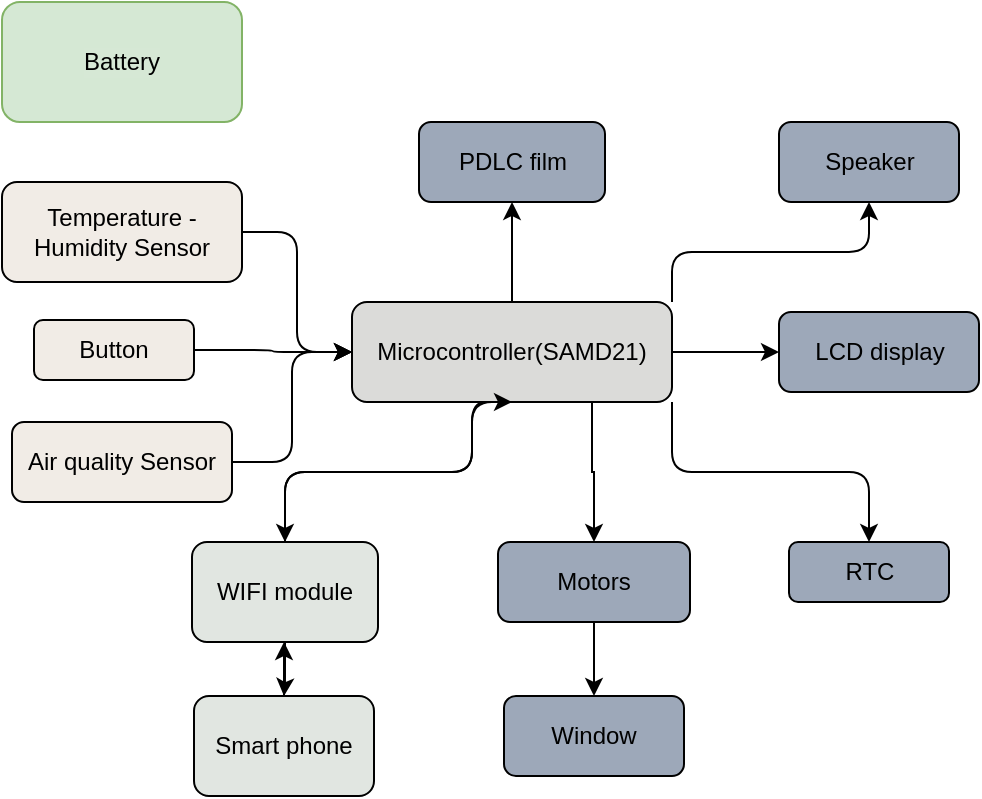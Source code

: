 <mxfile version="26.0.8">
  <diagram name="Page-1" id="Tml-ByK4S6_2VsTb17KJ">
    <mxGraphModel dx="1019" dy="608" grid="1" gridSize="10" guides="1" tooltips="1" connect="1" arrows="1" fold="1" page="1" pageScale="1" pageWidth="827" pageHeight="1169" math="0" shadow="0">
      <root>
        <mxCell id="0" />
        <mxCell id="1" parent="0" />
        <mxCell id="5Iwn6y3cYDH7FqU4yCxh-1" style="edgeStyle=orthogonalEdgeStyle;rounded=1;orthogonalLoop=1;jettySize=auto;html=1;exitX=1;exitY=0.5;exitDx=0;exitDy=0;entryX=0;entryY=0.5;entryDx=0;entryDy=0;fontFamily=Helvetica;fontSize=12;fontColor=default;strokeColor=default;align=center;verticalAlign=middle;labelBackgroundColor=default;endArrow=classic;fillColor=default;" edge="1" parent="1" source="5Iwn6y3cYDH7FqU4yCxh-7" target="5Iwn6y3cYDH7FqU4yCxh-17">
          <mxGeometry relative="1" as="geometry" />
        </mxCell>
        <mxCell id="5Iwn6y3cYDH7FqU4yCxh-2" style="edgeStyle=orthogonalEdgeStyle;rounded=1;orthogonalLoop=1;jettySize=auto;html=1;exitX=1;exitY=1;exitDx=0;exitDy=0;entryX=0.5;entryY=0;entryDx=0;entryDy=0;fontFamily=Helvetica;fontSize=12;fontColor=default;strokeColor=default;align=center;verticalAlign=middle;labelBackgroundColor=default;endArrow=classic;fillColor=default;" edge="1" parent="1" source="5Iwn6y3cYDH7FqU4yCxh-7" target="5Iwn6y3cYDH7FqU4yCxh-15">
          <mxGeometry relative="1" as="geometry" />
        </mxCell>
        <mxCell id="5Iwn6y3cYDH7FqU4yCxh-3" style="edgeStyle=orthogonalEdgeStyle;rounded=1;orthogonalLoop=1;jettySize=auto;html=1;exitX=1;exitY=0;exitDx=0;exitDy=0;fontFamily=Helvetica;fontSize=12;fontColor=default;strokeColor=default;align=center;verticalAlign=middle;labelBackgroundColor=default;endArrow=classic;fillColor=default;" edge="1" parent="1" source="5Iwn6y3cYDH7FqU4yCxh-7" target="5Iwn6y3cYDH7FqU4yCxh-16">
          <mxGeometry relative="1" as="geometry" />
        </mxCell>
        <mxCell id="5Iwn6y3cYDH7FqU4yCxh-4" style="edgeStyle=orthogonalEdgeStyle;rounded=1;orthogonalLoop=1;jettySize=auto;html=1;exitX=0.5;exitY=1;exitDx=0;exitDy=0;entryX=0.5;entryY=0;entryDx=0;entryDy=0;fontFamily=Helvetica;fontSize=12;fontColor=default;strokeColor=default;align=center;verticalAlign=middle;labelBackgroundColor=default;endArrow=classic;fillColor=default;" edge="1" parent="1" source="5Iwn6y3cYDH7FqU4yCxh-7" target="5Iwn6y3cYDH7FqU4yCxh-21">
          <mxGeometry relative="1" as="geometry">
            <Array as="points">
              <mxPoint x="280" y="320" />
              <mxPoint x="280" y="355" />
              <mxPoint x="187" y="355" />
            </Array>
          </mxGeometry>
        </mxCell>
        <mxCell id="5Iwn6y3cYDH7FqU4yCxh-5" style="edgeStyle=orthogonalEdgeStyle;rounded=0;orthogonalLoop=1;jettySize=auto;html=1;exitX=0.5;exitY=0;exitDx=0;exitDy=0;fontFamily=Helvetica;fontSize=12;fontColor=default;" edge="1" parent="1" source="5Iwn6y3cYDH7FqU4yCxh-7" target="5Iwn6y3cYDH7FqU4yCxh-18">
          <mxGeometry relative="1" as="geometry" />
        </mxCell>
        <mxCell id="5Iwn6y3cYDH7FqU4yCxh-6" style="edgeStyle=orthogonalEdgeStyle;rounded=0;orthogonalLoop=1;jettySize=auto;html=1;exitX=0.75;exitY=1;exitDx=0;exitDy=0;fontFamily=Helvetica;fontSize=12;fontColor=default;" edge="1" parent="1" source="5Iwn6y3cYDH7FqU4yCxh-7" target="5Iwn6y3cYDH7FqU4yCxh-14">
          <mxGeometry relative="1" as="geometry" />
        </mxCell>
        <mxCell id="5Iwn6y3cYDH7FqU4yCxh-7" value="Microcontroller(SAMD21)" style="rounded=1;whiteSpace=wrap;html=1;strokeColor=default;align=center;verticalAlign=middle;fontFamily=Helvetica;fontSize=12;fontColor=default;fillColor=light-dark(#dbdbd9, #ededed);labelBackgroundColor=light-dark(#dbdbd9, #ededed);" vertex="1" parent="1">
          <mxGeometry x="220" y="270" width="160" height="50" as="geometry" />
        </mxCell>
        <mxCell id="5Iwn6y3cYDH7FqU4yCxh-8" style="edgeStyle=orthogonalEdgeStyle;rounded=1;orthogonalLoop=1;jettySize=auto;html=1;exitX=1;exitY=0.5;exitDx=0;exitDy=0;entryX=0;entryY=0.5;entryDx=0;entryDy=0;fontFamily=Helvetica;fontSize=12;fontColor=default;strokeColor=default;align=center;verticalAlign=middle;fillColor=default;labelBackgroundColor=default;endArrow=classic;" edge="1" parent="1" source="5Iwn6y3cYDH7FqU4yCxh-9" target="5Iwn6y3cYDH7FqU4yCxh-7">
          <mxGeometry relative="1" as="geometry" />
        </mxCell>
        <mxCell id="5Iwn6y3cYDH7FqU4yCxh-9" value="Temperature - Humidity Sensor" style="rounded=1;whiteSpace=wrap;html=1;strokeColor=default;align=center;verticalAlign=middle;fillColor=light-dark(#f1ece6, #ededed);fontFamily=Helvetica;fontSize=12;fontColor=default;labelBackgroundColor=light-dark(#f1ece6, #ededed);" vertex="1" parent="1">
          <mxGeometry x="45" y="210" width="120" height="50" as="geometry" />
        </mxCell>
        <mxCell id="5Iwn6y3cYDH7FqU4yCxh-10" style="edgeStyle=orthogonalEdgeStyle;rounded=1;orthogonalLoop=1;jettySize=auto;html=1;exitX=1;exitY=0.5;exitDx=0;exitDy=0;entryX=0;entryY=0.5;entryDx=0;entryDy=0;fontFamily=Helvetica;fontSize=12;fontColor=default;strokeColor=default;align=center;verticalAlign=middle;fillColor=default;labelBackgroundColor=default;endArrow=classic;" edge="1" parent="1" source="5Iwn6y3cYDH7FqU4yCxh-11" target="5Iwn6y3cYDH7FqU4yCxh-7">
          <mxGeometry relative="1" as="geometry" />
        </mxCell>
        <mxCell id="5Iwn6y3cYDH7FqU4yCxh-11" value="Air quality Sensor" style="rounded=1;whiteSpace=wrap;html=1;strokeColor=default;align=center;verticalAlign=middle;fontFamily=Helvetica;fontSize=12;fontColor=default;fillColor=light-dark(#f1ece6, #ededed);labelBackgroundColor=light-dark(#f1ece6, #ededed);" vertex="1" parent="1">
          <mxGeometry x="50" y="330" width="110" height="40" as="geometry" />
        </mxCell>
        <mxCell id="5Iwn6y3cYDH7FqU4yCxh-12" value="Battery" style="rounded=1;whiteSpace=wrap;html=1;strokeColor=#82b366;align=center;verticalAlign=middle;fontFamily=Helvetica;fontSize=12;fillColor=#d5e8d4;labelBackgroundColor=light-dark(#d6e8d5, #ededed);" vertex="1" parent="1">
          <mxGeometry x="45" y="120" width="120" height="60" as="geometry" />
        </mxCell>
        <mxCell id="5Iwn6y3cYDH7FqU4yCxh-13" value="" style="edgeStyle=orthogonalEdgeStyle;rounded=0;orthogonalLoop=1;jettySize=auto;html=1;fontFamily=Helvetica;fontSize=12;fontColor=default;" edge="1" parent="1" source="5Iwn6y3cYDH7FqU4yCxh-14" target="5Iwn6y3cYDH7FqU4yCxh-24">
          <mxGeometry relative="1" as="geometry" />
        </mxCell>
        <mxCell id="5Iwn6y3cYDH7FqU4yCxh-14" value="Motors" style="rounded=1;whiteSpace=wrap;html=1;strokeColor=default;align=center;verticalAlign=middle;fontFamily=Helvetica;fontSize=12;fontColor=default;fillColor=light-dark(#9da8b9, #ededed);labelBackgroundColor=light-dark(#9da8b9, #ededed);" vertex="1" parent="1">
          <mxGeometry x="293" y="390" width="96" height="40" as="geometry" />
        </mxCell>
        <mxCell id="5Iwn6y3cYDH7FqU4yCxh-15" value="RTC" style="rounded=1;whiteSpace=wrap;html=1;strokeColor=default;align=center;verticalAlign=middle;fontFamily=Helvetica;fontSize=12;fontColor=default;fillColor=light-dark(#9da8b9, #ededed);labelBackgroundColor=light-dark(#9da8b9, #ededed);" vertex="1" parent="1">
          <mxGeometry x="438.5" y="390" width="80" height="30" as="geometry" />
        </mxCell>
        <mxCell id="5Iwn6y3cYDH7FqU4yCxh-16" value="Speaker" style="rounded=1;whiteSpace=wrap;html=1;strokeColor=default;align=center;verticalAlign=middle;fontFamily=Helvetica;fontSize=12;fontColor=default;fillColor=light-dark(#9da8b9, #ededed);labelBackgroundColor=light-dark(#9da8b9, #ededed);" vertex="1" parent="1">
          <mxGeometry x="433.5" y="180" width="90" height="40" as="geometry" />
        </mxCell>
        <mxCell id="5Iwn6y3cYDH7FqU4yCxh-17" value="LCD display" style="rounded=1;whiteSpace=wrap;html=1;strokeColor=default;align=center;verticalAlign=middle;fontFamily=Helvetica;fontSize=12;fontColor=default;fillColor=light-dark(#9da8b9, #ededed);labelBackgroundColor=light-dark(#9da8b9, #ededed);" vertex="1" parent="1">
          <mxGeometry x="433.5" y="275" width="100" height="40" as="geometry" />
        </mxCell>
        <mxCell id="5Iwn6y3cYDH7FqU4yCxh-18" value="PDLC film" style="rounded=1;whiteSpace=wrap;html=1;strokeColor=default;align=center;verticalAlign=middle;fontFamily=Helvetica;fontSize=12;fontColor=default;fillColor=light-dark(#9da8b9, #ededed);labelBackgroundColor=light-dark(#9da8b9, #ededed);" vertex="1" parent="1">
          <mxGeometry x="253.5" y="180" width="93" height="40" as="geometry" />
        </mxCell>
        <mxCell id="5Iwn6y3cYDH7FqU4yCxh-19" value="" style="edgeStyle=orthogonalEdgeStyle;rounded=1;orthogonalLoop=1;jettySize=auto;html=1;fontFamily=Helvetica;fontSize=12;fontColor=default;strokeColor=default;align=center;verticalAlign=middle;labelBackgroundColor=default;endArrow=classic;fillColor=default;" edge="1" parent="1" source="5Iwn6y3cYDH7FqU4yCxh-21" target="5Iwn6y3cYDH7FqU4yCxh-23">
          <mxGeometry relative="1" as="geometry" />
        </mxCell>
        <mxCell id="5Iwn6y3cYDH7FqU4yCxh-20" style="edgeStyle=orthogonalEdgeStyle;rounded=1;orthogonalLoop=1;jettySize=auto;html=1;entryX=0.5;entryY=1;entryDx=0;entryDy=0;fontFamily=Helvetica;fontSize=12;fontColor=default;strokeColor=default;align=center;verticalAlign=middle;labelBackgroundColor=default;endArrow=classic;fillColor=default;" edge="1" parent="1" source="5Iwn6y3cYDH7FqU4yCxh-21" target="5Iwn6y3cYDH7FqU4yCxh-7">
          <mxGeometry relative="1" as="geometry">
            <Array as="points">
              <mxPoint x="187" y="355" />
              <mxPoint x="280" y="355" />
              <mxPoint x="280" y="320" />
            </Array>
          </mxGeometry>
        </mxCell>
        <mxCell id="5Iwn6y3cYDH7FqU4yCxh-21" value="WIFI module" style="rounded=1;whiteSpace=wrap;html=1;strokeColor=default;align=center;verticalAlign=middle;fontFamily=Helvetica;fontSize=12;fontColor=default;fillColor=light-dark(#e1e6e1, #ededed);labelBackgroundColor=light-dark(#e1e6e1, #ededed);" vertex="1" parent="1">
          <mxGeometry x="140" y="390" width="93" height="50" as="geometry" />
        </mxCell>
        <mxCell id="5Iwn6y3cYDH7FqU4yCxh-22" style="edgeStyle=orthogonalEdgeStyle;rounded=0;orthogonalLoop=1;jettySize=auto;html=1;fontFamily=Helvetica;fontSize=12;fontColor=default;" edge="1" parent="1" source="5Iwn6y3cYDH7FqU4yCxh-23">
          <mxGeometry relative="1" as="geometry">
            <mxPoint x="186" y="440" as="targetPoint" />
          </mxGeometry>
        </mxCell>
        <mxCell id="5Iwn6y3cYDH7FqU4yCxh-23" value="Smart phone" style="rounded=1;whiteSpace=wrap;html=1;strokeColor=default;align=center;verticalAlign=middle;fontFamily=Helvetica;fontSize=12;fontColor=default;fillColor=light-dark(#e1e6e1, #ededed);labelBackgroundColor=light-dark(#e1e6e1, #ededed);" vertex="1" parent="1">
          <mxGeometry x="141" y="467" width="90" height="50" as="geometry" />
        </mxCell>
        <mxCell id="5Iwn6y3cYDH7FqU4yCxh-24" value="Window" style="rounded=1;whiteSpace=wrap;html=1;strokeColor=default;align=center;verticalAlign=middle;fontFamily=Helvetica;fontSize=12;fontColor=default;fillColor=light-dark(#9da8b9, #ededed);labelBackgroundColor=light-dark(#9da8b9, #ededed);" vertex="1" parent="1">
          <mxGeometry x="296" y="467" width="90" height="40" as="geometry" />
        </mxCell>
        <mxCell id="5Iwn6y3cYDH7FqU4yCxh-25" style="edgeStyle=orthogonalEdgeStyle;rounded=1;orthogonalLoop=1;jettySize=auto;html=1;entryX=0;entryY=0.5;entryDx=0;entryDy=0;fontFamily=Helvetica;fontSize=12;fontColor=default;strokeColor=default;align=center;verticalAlign=middle;labelBackgroundColor=default;endArrow=classic;fillColor=default;" edge="1" parent="1" source="5Iwn6y3cYDH7FqU4yCxh-26" target="5Iwn6y3cYDH7FqU4yCxh-7">
          <mxGeometry relative="1" as="geometry" />
        </mxCell>
        <mxCell id="5Iwn6y3cYDH7FqU4yCxh-26" value="Button" style="rounded=1;whiteSpace=wrap;html=1;strokeColor=default;align=center;verticalAlign=middle;fontFamily=Helvetica;fontSize=12;fontColor=default;fillColor=light-dark(#f1ece6, #ededed);labelBackgroundColor=light-dark(#f1ece6, #ededed);" vertex="1" parent="1">
          <mxGeometry x="61" y="279" width="80" height="30" as="geometry" />
        </mxCell>
      </root>
    </mxGraphModel>
  </diagram>
</mxfile>
